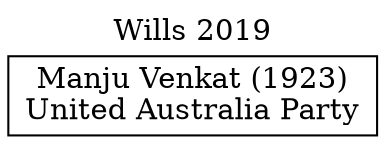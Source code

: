 // House preference flow
digraph "Manju Venkat (1923)_Wills_2019" {
	graph [label="Wills 2019" labelloc=t mclimit=10]
	node [shape=box]
	"Manju Venkat (1923)" [label="Manju Venkat (1923)
United Australia Party"]
}
